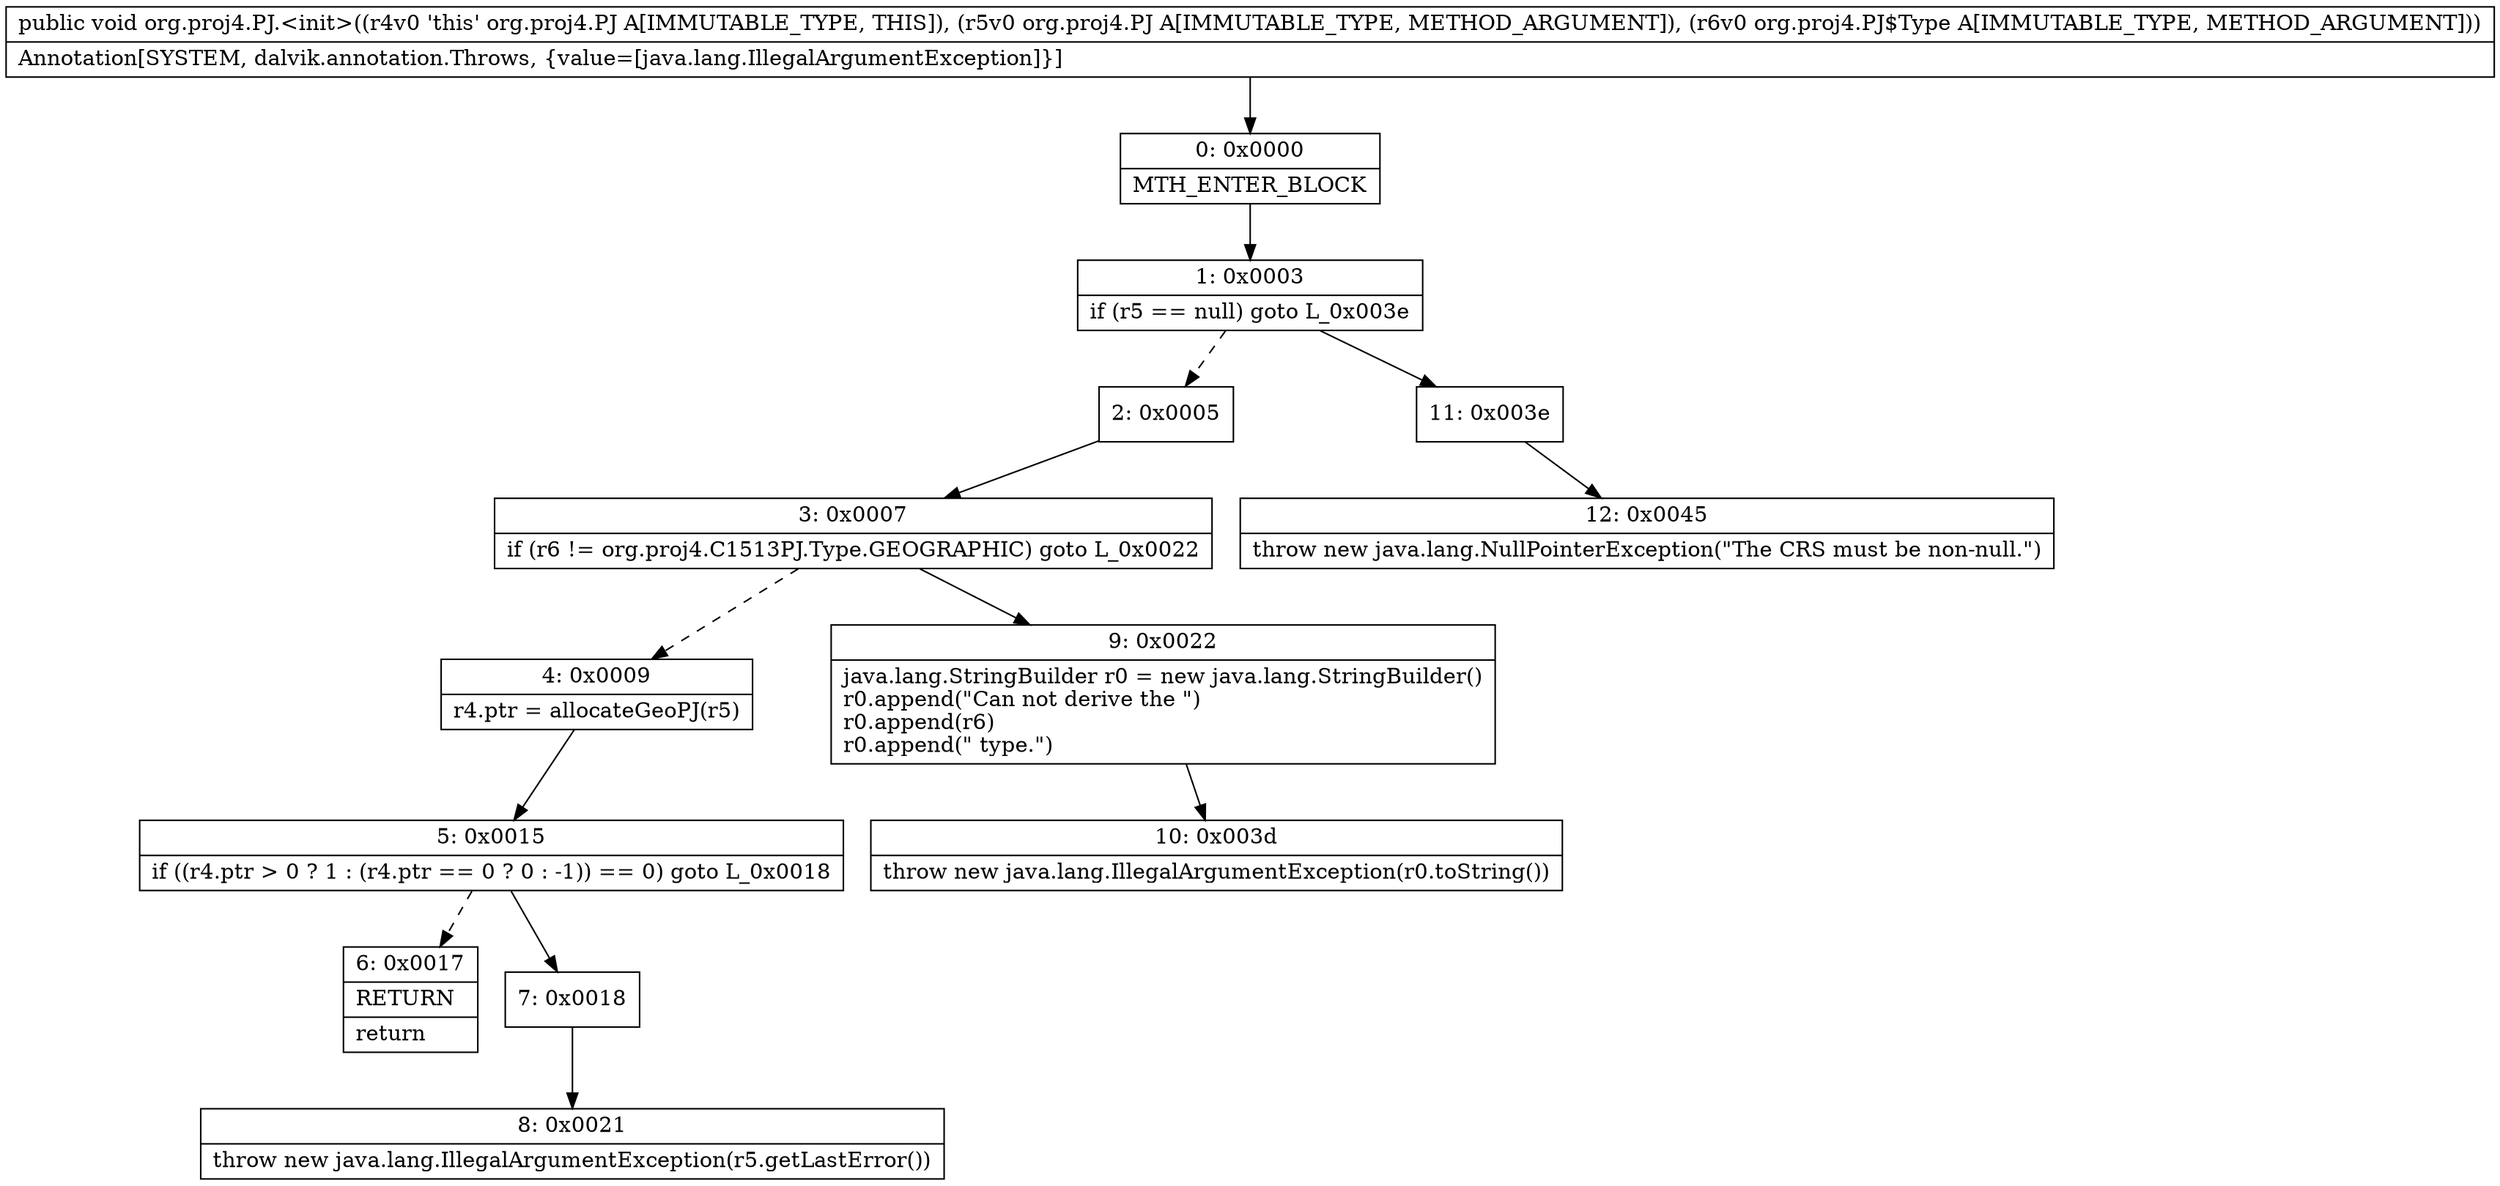 digraph "CFG fororg.proj4.PJ.\<init\>(Lorg\/proj4\/PJ;Lorg\/proj4\/PJ$Type;)V" {
Node_0 [shape=record,label="{0\:\ 0x0000|MTH_ENTER_BLOCK\l}"];
Node_1 [shape=record,label="{1\:\ 0x0003|if (r5 == null) goto L_0x003e\l}"];
Node_2 [shape=record,label="{2\:\ 0x0005}"];
Node_3 [shape=record,label="{3\:\ 0x0007|if (r6 != org.proj4.C1513PJ.Type.GEOGRAPHIC) goto L_0x0022\l}"];
Node_4 [shape=record,label="{4\:\ 0x0009|r4.ptr = allocateGeoPJ(r5)\l}"];
Node_5 [shape=record,label="{5\:\ 0x0015|if ((r4.ptr \> 0 ? 1 : (r4.ptr == 0 ? 0 : \-1)) == 0) goto L_0x0018\l}"];
Node_6 [shape=record,label="{6\:\ 0x0017|RETURN\l|return\l}"];
Node_7 [shape=record,label="{7\:\ 0x0018}"];
Node_8 [shape=record,label="{8\:\ 0x0021|throw new java.lang.IllegalArgumentException(r5.getLastError())\l}"];
Node_9 [shape=record,label="{9\:\ 0x0022|java.lang.StringBuilder r0 = new java.lang.StringBuilder()\lr0.append(\"Can not derive the \")\lr0.append(r6)\lr0.append(\" type.\")\l}"];
Node_10 [shape=record,label="{10\:\ 0x003d|throw new java.lang.IllegalArgumentException(r0.toString())\l}"];
Node_11 [shape=record,label="{11\:\ 0x003e}"];
Node_12 [shape=record,label="{12\:\ 0x0045|throw new java.lang.NullPointerException(\"The CRS must be non\-null.\")\l}"];
MethodNode[shape=record,label="{public void org.proj4.PJ.\<init\>((r4v0 'this' org.proj4.PJ A[IMMUTABLE_TYPE, THIS]), (r5v0 org.proj4.PJ A[IMMUTABLE_TYPE, METHOD_ARGUMENT]), (r6v0 org.proj4.PJ$Type A[IMMUTABLE_TYPE, METHOD_ARGUMENT]))  | Annotation[SYSTEM, dalvik.annotation.Throws, \{value=[java.lang.IllegalArgumentException]\}]\l}"];
MethodNode -> Node_0;
Node_0 -> Node_1;
Node_1 -> Node_2[style=dashed];
Node_1 -> Node_11;
Node_2 -> Node_3;
Node_3 -> Node_4[style=dashed];
Node_3 -> Node_9;
Node_4 -> Node_5;
Node_5 -> Node_6[style=dashed];
Node_5 -> Node_7;
Node_7 -> Node_8;
Node_9 -> Node_10;
Node_11 -> Node_12;
}

